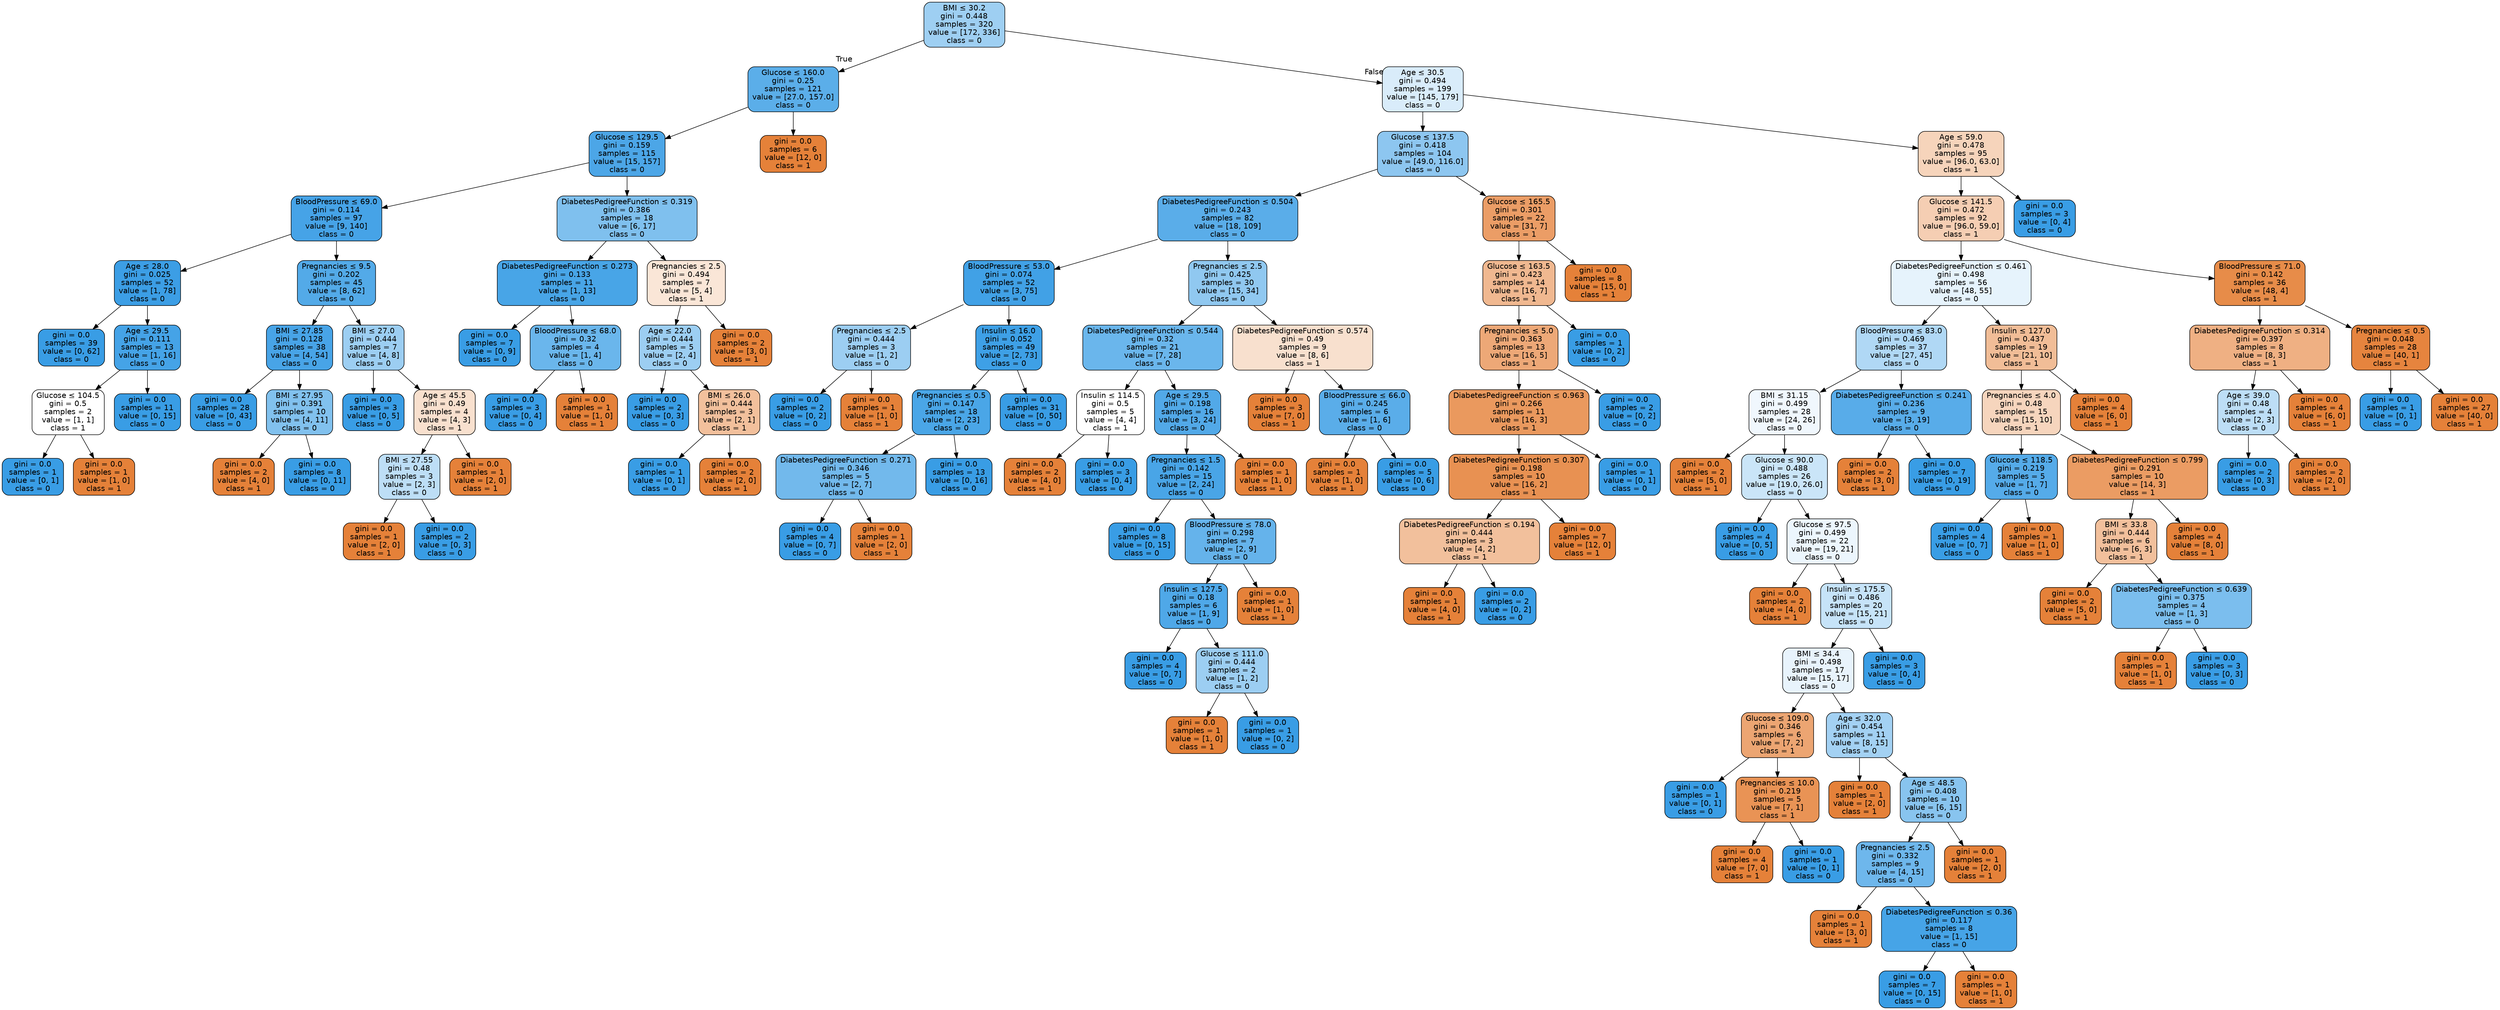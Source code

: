 digraph Tree {
node [shape=box, style="filled, rounded", color="black", fontname="helvetica"] ;
edge [fontname="helvetica"] ;
0 [label=<BMI &le; 30.2<br/>gini = 0.448<br/>samples = 320<br/>value = [172, 336]<br/>class = 0>, fillcolor="#9ecff2"] ;
1 [label=<Glucose &le; 160.0<br/>gini = 0.25<br/>samples = 121<br/>value = [27.0, 157.0]<br/>class = 0>, fillcolor="#5baee9"] ;
0 -> 1 [labeldistance=2.5, labelangle=45, headlabel="True"] ;
2 [label=<Glucose &le; 129.5<br/>gini = 0.159<br/>samples = 115<br/>value = [15, 157]<br/>class = 0>, fillcolor="#4ca6e7"] ;
1 -> 2 ;
3 [label=<BloodPressure &le; 69.0<br/>gini = 0.114<br/>samples = 97<br/>value = [9, 140]<br/>class = 0>, fillcolor="#46a3e7"] ;
2 -> 3 ;
4 [label=<Age &le; 28.0<br/>gini = 0.025<br/>samples = 52<br/>value = [1, 78]<br/>class = 0>, fillcolor="#3c9ee5"] ;
3 -> 4 ;
5 [label=<gini = 0.0<br/>samples = 39<br/>value = [0, 62]<br/>class = 0>, fillcolor="#399de5"] ;
4 -> 5 ;
6 [label=<Age &le; 29.5<br/>gini = 0.111<br/>samples = 13<br/>value = [1, 16]<br/>class = 0>, fillcolor="#45a3e7"] ;
4 -> 6 ;
7 [label=<Glucose &le; 104.5<br/>gini = 0.5<br/>samples = 2<br/>value = [1, 1]<br/>class = 1>, fillcolor="#ffffff"] ;
6 -> 7 ;
8 [label=<gini = 0.0<br/>samples = 1<br/>value = [0, 1]<br/>class = 0>, fillcolor="#399de5"] ;
7 -> 8 ;
9 [label=<gini = 0.0<br/>samples = 1<br/>value = [1, 0]<br/>class = 1>, fillcolor="#e58139"] ;
7 -> 9 ;
10 [label=<gini = 0.0<br/>samples = 11<br/>value = [0, 15]<br/>class = 0>, fillcolor="#399de5"] ;
6 -> 10 ;
11 [label=<Pregnancies &le; 9.5<br/>gini = 0.202<br/>samples = 45<br/>value = [8, 62]<br/>class = 0>, fillcolor="#53aae8"] ;
3 -> 11 ;
12 [label=<BMI &le; 27.85<br/>gini = 0.128<br/>samples = 38<br/>value = [4, 54]<br/>class = 0>, fillcolor="#48a4e7"] ;
11 -> 12 ;
13 [label=<gini = 0.0<br/>samples = 28<br/>value = [0, 43]<br/>class = 0>, fillcolor="#399de5"] ;
12 -> 13 ;
14 [label=<BMI &le; 27.95<br/>gini = 0.391<br/>samples = 10<br/>value = [4, 11]<br/>class = 0>, fillcolor="#81c1ee"] ;
12 -> 14 ;
15 [label=<gini = 0.0<br/>samples = 2<br/>value = [4, 0]<br/>class = 1>, fillcolor="#e58139"] ;
14 -> 15 ;
16 [label=<gini = 0.0<br/>samples = 8<br/>value = [0, 11]<br/>class = 0>, fillcolor="#399de5"] ;
14 -> 16 ;
17 [label=<BMI &le; 27.0<br/>gini = 0.444<br/>samples = 7<br/>value = [4, 8]<br/>class = 0>, fillcolor="#9ccef2"] ;
11 -> 17 ;
18 [label=<gini = 0.0<br/>samples = 3<br/>value = [0, 5]<br/>class = 0>, fillcolor="#399de5"] ;
17 -> 18 ;
19 [label=<Age &le; 45.5<br/>gini = 0.49<br/>samples = 4<br/>value = [4, 3]<br/>class = 1>, fillcolor="#f8e0ce"] ;
17 -> 19 ;
20 [label=<BMI &le; 27.55<br/>gini = 0.48<br/>samples = 3<br/>value = [2, 3]<br/>class = 0>, fillcolor="#bddef6"] ;
19 -> 20 ;
21 [label=<gini = 0.0<br/>samples = 1<br/>value = [2, 0]<br/>class = 1>, fillcolor="#e58139"] ;
20 -> 21 ;
22 [label=<gini = 0.0<br/>samples = 2<br/>value = [0, 3]<br/>class = 0>, fillcolor="#399de5"] ;
20 -> 22 ;
23 [label=<gini = 0.0<br/>samples = 1<br/>value = [2, 0]<br/>class = 1>, fillcolor="#e58139"] ;
19 -> 23 ;
24 [label=<DiabetesPedigreeFunction &le; 0.319<br/>gini = 0.386<br/>samples = 18<br/>value = [6, 17]<br/>class = 0>, fillcolor="#7fc0ee"] ;
2 -> 24 ;
25 [label=<DiabetesPedigreeFunction &le; 0.273<br/>gini = 0.133<br/>samples = 11<br/>value = [1, 13]<br/>class = 0>, fillcolor="#48a5e7"] ;
24 -> 25 ;
26 [label=<gini = 0.0<br/>samples = 7<br/>value = [0, 9]<br/>class = 0>, fillcolor="#399de5"] ;
25 -> 26 ;
27 [label=<BloodPressure &le; 68.0<br/>gini = 0.32<br/>samples = 4<br/>value = [1, 4]<br/>class = 0>, fillcolor="#6ab6ec"] ;
25 -> 27 ;
28 [label=<gini = 0.0<br/>samples = 3<br/>value = [0, 4]<br/>class = 0>, fillcolor="#399de5"] ;
27 -> 28 ;
29 [label=<gini = 0.0<br/>samples = 1<br/>value = [1, 0]<br/>class = 1>, fillcolor="#e58139"] ;
27 -> 29 ;
30 [label=<Pregnancies &le; 2.5<br/>gini = 0.494<br/>samples = 7<br/>value = [5, 4]<br/>class = 1>, fillcolor="#fae6d7"] ;
24 -> 30 ;
31 [label=<Age &le; 22.0<br/>gini = 0.444<br/>samples = 5<br/>value = [2, 4]<br/>class = 0>, fillcolor="#9ccef2"] ;
30 -> 31 ;
32 [label=<gini = 0.0<br/>samples = 2<br/>value = [0, 3]<br/>class = 0>, fillcolor="#399de5"] ;
31 -> 32 ;
33 [label=<BMI &le; 26.0<br/>gini = 0.444<br/>samples = 3<br/>value = [2, 1]<br/>class = 1>, fillcolor="#f2c09c"] ;
31 -> 33 ;
34 [label=<gini = 0.0<br/>samples = 1<br/>value = [0, 1]<br/>class = 0>, fillcolor="#399de5"] ;
33 -> 34 ;
35 [label=<gini = 0.0<br/>samples = 2<br/>value = [2, 0]<br/>class = 1>, fillcolor="#e58139"] ;
33 -> 35 ;
36 [label=<gini = 0.0<br/>samples = 2<br/>value = [3, 0]<br/>class = 1>, fillcolor="#e58139"] ;
30 -> 36 ;
37 [label=<gini = 0.0<br/>samples = 6<br/>value = [12, 0]<br/>class = 1>, fillcolor="#e58139"] ;
1 -> 37 ;
38 [label=<Age &le; 30.5<br/>gini = 0.494<br/>samples = 199<br/>value = [145, 179]<br/>class = 0>, fillcolor="#d9ecfa"] ;
0 -> 38 [labeldistance=2.5, labelangle=-45, headlabel="False"] ;
39 [label=<Glucose &le; 137.5<br/>gini = 0.418<br/>samples = 104<br/>value = [49.0, 116.0]<br/>class = 0>, fillcolor="#8dc6f0"] ;
38 -> 39 ;
40 [label=<DiabetesPedigreeFunction &le; 0.504<br/>gini = 0.243<br/>samples = 82<br/>value = [18, 109]<br/>class = 0>, fillcolor="#5aade9"] ;
39 -> 40 ;
41 [label=<BloodPressure &le; 53.0<br/>gini = 0.074<br/>samples = 52<br/>value = [3, 75]<br/>class = 0>, fillcolor="#41a1e6"] ;
40 -> 41 ;
42 [label=<Pregnancies &le; 2.5<br/>gini = 0.444<br/>samples = 3<br/>value = [1, 2]<br/>class = 0>, fillcolor="#9ccef2"] ;
41 -> 42 ;
43 [label=<gini = 0.0<br/>samples = 2<br/>value = [0, 2]<br/>class = 0>, fillcolor="#399de5"] ;
42 -> 43 ;
44 [label=<gini = 0.0<br/>samples = 1<br/>value = [1, 0]<br/>class = 1>, fillcolor="#e58139"] ;
42 -> 44 ;
45 [label=<Insulin &le; 16.0<br/>gini = 0.052<br/>samples = 49<br/>value = [2, 73]<br/>class = 0>, fillcolor="#3ea0e6"] ;
41 -> 45 ;
46 [label=<Pregnancies &le; 0.5<br/>gini = 0.147<br/>samples = 18<br/>value = [2, 23]<br/>class = 0>, fillcolor="#4aa6e7"] ;
45 -> 46 ;
47 [label=<DiabetesPedigreeFunction &le; 0.271<br/>gini = 0.346<br/>samples = 5<br/>value = [2, 7]<br/>class = 0>, fillcolor="#72b9ec"] ;
46 -> 47 ;
48 [label=<gini = 0.0<br/>samples = 4<br/>value = [0, 7]<br/>class = 0>, fillcolor="#399de5"] ;
47 -> 48 ;
49 [label=<gini = 0.0<br/>samples = 1<br/>value = [2, 0]<br/>class = 1>, fillcolor="#e58139"] ;
47 -> 49 ;
50 [label=<gini = 0.0<br/>samples = 13<br/>value = [0, 16]<br/>class = 0>, fillcolor="#399de5"] ;
46 -> 50 ;
51 [label=<gini = 0.0<br/>samples = 31<br/>value = [0, 50]<br/>class = 0>, fillcolor="#399de5"] ;
45 -> 51 ;
52 [label=<Pregnancies &le; 2.5<br/>gini = 0.425<br/>samples = 30<br/>value = [15, 34]<br/>class = 0>, fillcolor="#90c8f0"] ;
40 -> 52 ;
53 [label=<DiabetesPedigreeFunction &le; 0.544<br/>gini = 0.32<br/>samples = 21<br/>value = [7, 28]<br/>class = 0>, fillcolor="#6ab6ec"] ;
52 -> 53 ;
54 [label=<Insulin &le; 114.5<br/>gini = 0.5<br/>samples = 5<br/>value = [4, 4]<br/>class = 1>, fillcolor="#ffffff"] ;
53 -> 54 ;
55 [label=<gini = 0.0<br/>samples = 2<br/>value = [4, 0]<br/>class = 1>, fillcolor="#e58139"] ;
54 -> 55 ;
56 [label=<gini = 0.0<br/>samples = 3<br/>value = [0, 4]<br/>class = 0>, fillcolor="#399de5"] ;
54 -> 56 ;
57 [label=<Age &le; 29.5<br/>gini = 0.198<br/>samples = 16<br/>value = [3, 24]<br/>class = 0>, fillcolor="#52a9e8"] ;
53 -> 57 ;
58 [label=<Pregnancies &le; 1.5<br/>gini = 0.142<br/>samples = 15<br/>value = [2, 24]<br/>class = 0>, fillcolor="#49a5e7"] ;
57 -> 58 ;
59 [label=<gini = 0.0<br/>samples = 8<br/>value = [0, 15]<br/>class = 0>, fillcolor="#399de5"] ;
58 -> 59 ;
60 [label=<BloodPressure &le; 78.0<br/>gini = 0.298<br/>samples = 7<br/>value = [2, 9]<br/>class = 0>, fillcolor="#65b3eb"] ;
58 -> 60 ;
61 [label=<Insulin &le; 127.5<br/>gini = 0.18<br/>samples = 6<br/>value = [1, 9]<br/>class = 0>, fillcolor="#4fa8e8"] ;
60 -> 61 ;
62 [label=<gini = 0.0<br/>samples = 4<br/>value = [0, 7]<br/>class = 0>, fillcolor="#399de5"] ;
61 -> 62 ;
63 [label=<Glucose &le; 111.0<br/>gini = 0.444<br/>samples = 2<br/>value = [1, 2]<br/>class = 0>, fillcolor="#9ccef2"] ;
61 -> 63 ;
64 [label=<gini = 0.0<br/>samples = 1<br/>value = [1, 0]<br/>class = 1>, fillcolor="#e58139"] ;
63 -> 64 ;
65 [label=<gini = 0.0<br/>samples = 1<br/>value = [0, 2]<br/>class = 0>, fillcolor="#399de5"] ;
63 -> 65 ;
66 [label=<gini = 0.0<br/>samples = 1<br/>value = [1, 0]<br/>class = 1>, fillcolor="#e58139"] ;
60 -> 66 ;
67 [label=<gini = 0.0<br/>samples = 1<br/>value = [1, 0]<br/>class = 1>, fillcolor="#e58139"] ;
57 -> 67 ;
68 [label=<DiabetesPedigreeFunction &le; 0.574<br/>gini = 0.49<br/>samples = 9<br/>value = [8, 6]<br/>class = 1>, fillcolor="#f8e0ce"] ;
52 -> 68 ;
69 [label=<gini = 0.0<br/>samples = 3<br/>value = [7, 0]<br/>class = 1>, fillcolor="#e58139"] ;
68 -> 69 ;
70 [label=<BloodPressure &le; 66.0<br/>gini = 0.245<br/>samples = 6<br/>value = [1, 6]<br/>class = 0>, fillcolor="#5aade9"] ;
68 -> 70 ;
71 [label=<gini = 0.0<br/>samples = 1<br/>value = [1, 0]<br/>class = 1>, fillcolor="#e58139"] ;
70 -> 71 ;
72 [label=<gini = 0.0<br/>samples = 5<br/>value = [0, 6]<br/>class = 0>, fillcolor="#399de5"] ;
70 -> 72 ;
73 [label=<Glucose &le; 165.5<br/>gini = 0.301<br/>samples = 22<br/>value = [31, 7]<br/>class = 1>, fillcolor="#eb9d66"] ;
39 -> 73 ;
74 [label=<Glucose &le; 163.5<br/>gini = 0.423<br/>samples = 14<br/>value = [16, 7]<br/>class = 1>, fillcolor="#f0b890"] ;
73 -> 74 ;
75 [label=<Pregnancies &le; 5.0<br/>gini = 0.363<br/>samples = 13<br/>value = [16, 5]<br/>class = 1>, fillcolor="#eda877"] ;
74 -> 75 ;
76 [label=<DiabetesPedigreeFunction &le; 0.963<br/>gini = 0.266<br/>samples = 11<br/>value = [16, 3]<br/>class = 1>, fillcolor="#ea995e"] ;
75 -> 76 ;
77 [label=<DiabetesPedigreeFunction &le; 0.307<br/>gini = 0.198<br/>samples = 10<br/>value = [16, 2]<br/>class = 1>, fillcolor="#e89152"] ;
76 -> 77 ;
78 [label=<DiabetesPedigreeFunction &le; 0.194<br/>gini = 0.444<br/>samples = 3<br/>value = [4, 2]<br/>class = 1>, fillcolor="#f2c09c"] ;
77 -> 78 ;
79 [label=<gini = 0.0<br/>samples = 1<br/>value = [4, 0]<br/>class = 1>, fillcolor="#e58139"] ;
78 -> 79 ;
80 [label=<gini = 0.0<br/>samples = 2<br/>value = [0, 2]<br/>class = 0>, fillcolor="#399de5"] ;
78 -> 80 ;
81 [label=<gini = 0.0<br/>samples = 7<br/>value = [12, 0]<br/>class = 1>, fillcolor="#e58139"] ;
77 -> 81 ;
82 [label=<gini = 0.0<br/>samples = 1<br/>value = [0, 1]<br/>class = 0>, fillcolor="#399de5"] ;
76 -> 82 ;
83 [label=<gini = 0.0<br/>samples = 2<br/>value = [0, 2]<br/>class = 0>, fillcolor="#399de5"] ;
75 -> 83 ;
84 [label=<gini = 0.0<br/>samples = 1<br/>value = [0, 2]<br/>class = 0>, fillcolor="#399de5"] ;
74 -> 84 ;
85 [label=<gini = 0.0<br/>samples = 8<br/>value = [15, 0]<br/>class = 1>, fillcolor="#e58139"] ;
73 -> 85 ;
86 [label=<Age &le; 59.0<br/>gini = 0.478<br/>samples = 95<br/>value = [96.0, 63.0]<br/>class = 1>, fillcolor="#f6d4bb"] ;
38 -> 86 ;
87 [label=<Glucose &le; 141.5<br/>gini = 0.472<br/>samples = 92<br/>value = [96.0, 59.0]<br/>class = 1>, fillcolor="#f5ceb3"] ;
86 -> 87 ;
88 [label=<DiabetesPedigreeFunction &le; 0.461<br/>gini = 0.498<br/>samples = 56<br/>value = [48, 55]<br/>class = 0>, fillcolor="#e6f3fc"] ;
87 -> 88 ;
89 [label=<BloodPressure &le; 83.0<br/>gini = 0.469<br/>samples = 37<br/>value = [27, 45]<br/>class = 0>, fillcolor="#b0d8f5"] ;
88 -> 89 ;
90 [label=<BMI &le; 31.15<br/>gini = 0.499<br/>samples = 28<br/>value = [24, 26]<br/>class = 0>, fillcolor="#f0f7fd"] ;
89 -> 90 ;
91 [label=<gini = 0.0<br/>samples = 2<br/>value = [5, 0]<br/>class = 1>, fillcolor="#e58139"] ;
90 -> 91 ;
92 [label=<Glucose &le; 90.0<br/>gini = 0.488<br/>samples = 26<br/>value = [19.0, 26.0]<br/>class = 0>, fillcolor="#cae5f8"] ;
90 -> 92 ;
93 [label=<gini = 0.0<br/>samples = 4<br/>value = [0, 5]<br/>class = 0>, fillcolor="#399de5"] ;
92 -> 93 ;
94 [label=<Glucose &le; 97.5<br/>gini = 0.499<br/>samples = 22<br/>value = [19, 21]<br/>class = 0>, fillcolor="#ecf6fd"] ;
92 -> 94 ;
95 [label=<gini = 0.0<br/>samples = 2<br/>value = [4, 0]<br/>class = 1>, fillcolor="#e58139"] ;
94 -> 95 ;
96 [label=<Insulin &le; 175.5<br/>gini = 0.486<br/>samples = 20<br/>value = [15, 21]<br/>class = 0>, fillcolor="#c6e3f8"] ;
94 -> 96 ;
97 [label=<BMI &le; 34.4<br/>gini = 0.498<br/>samples = 17<br/>value = [15, 17]<br/>class = 0>, fillcolor="#e8f3fc"] ;
96 -> 97 ;
98 [label=<Glucose &le; 109.0<br/>gini = 0.346<br/>samples = 6<br/>value = [7, 2]<br/>class = 1>, fillcolor="#eca572"] ;
97 -> 98 ;
99 [label=<gini = 0.0<br/>samples = 1<br/>value = [0, 1]<br/>class = 0>, fillcolor="#399de5"] ;
98 -> 99 ;
100 [label=<Pregnancies &le; 10.0<br/>gini = 0.219<br/>samples = 5<br/>value = [7, 1]<br/>class = 1>, fillcolor="#e99355"] ;
98 -> 100 ;
101 [label=<gini = 0.0<br/>samples = 4<br/>value = [7, 0]<br/>class = 1>, fillcolor="#e58139"] ;
100 -> 101 ;
102 [label=<gini = 0.0<br/>samples = 1<br/>value = [0, 1]<br/>class = 0>, fillcolor="#399de5"] ;
100 -> 102 ;
103 [label=<Age &le; 32.0<br/>gini = 0.454<br/>samples = 11<br/>value = [8, 15]<br/>class = 0>, fillcolor="#a3d1f3"] ;
97 -> 103 ;
104 [label=<gini = 0.0<br/>samples = 1<br/>value = [2, 0]<br/>class = 1>, fillcolor="#e58139"] ;
103 -> 104 ;
105 [label=<Age &le; 48.5<br/>gini = 0.408<br/>samples = 10<br/>value = [6, 15]<br/>class = 0>, fillcolor="#88c4ef"] ;
103 -> 105 ;
106 [label=<Pregnancies &le; 2.5<br/>gini = 0.332<br/>samples = 9<br/>value = [4, 15]<br/>class = 0>, fillcolor="#6eb7ec"] ;
105 -> 106 ;
107 [label=<gini = 0.0<br/>samples = 1<br/>value = [3, 0]<br/>class = 1>, fillcolor="#e58139"] ;
106 -> 107 ;
108 [label=<DiabetesPedigreeFunction &le; 0.36<br/>gini = 0.117<br/>samples = 8<br/>value = [1, 15]<br/>class = 0>, fillcolor="#46a4e7"] ;
106 -> 108 ;
109 [label=<gini = 0.0<br/>samples = 7<br/>value = [0, 15]<br/>class = 0>, fillcolor="#399de5"] ;
108 -> 109 ;
110 [label=<gini = 0.0<br/>samples = 1<br/>value = [1, 0]<br/>class = 1>, fillcolor="#e58139"] ;
108 -> 110 ;
111 [label=<gini = 0.0<br/>samples = 1<br/>value = [2, 0]<br/>class = 1>, fillcolor="#e58139"] ;
105 -> 111 ;
112 [label=<gini = 0.0<br/>samples = 3<br/>value = [0, 4]<br/>class = 0>, fillcolor="#399de5"] ;
96 -> 112 ;
113 [label=<DiabetesPedigreeFunction &le; 0.241<br/>gini = 0.236<br/>samples = 9<br/>value = [3, 19]<br/>class = 0>, fillcolor="#58ace9"] ;
89 -> 113 ;
114 [label=<gini = 0.0<br/>samples = 2<br/>value = [3, 0]<br/>class = 1>, fillcolor="#e58139"] ;
113 -> 114 ;
115 [label=<gini = 0.0<br/>samples = 7<br/>value = [0, 19]<br/>class = 0>, fillcolor="#399de5"] ;
113 -> 115 ;
116 [label=<Insulin &le; 127.0<br/>gini = 0.437<br/>samples = 19<br/>value = [21, 10]<br/>class = 1>, fillcolor="#f1bd97"] ;
88 -> 116 ;
117 [label=<Pregnancies &le; 4.0<br/>gini = 0.48<br/>samples = 15<br/>value = [15, 10]<br/>class = 1>, fillcolor="#f6d5bd"] ;
116 -> 117 ;
118 [label=<Glucose &le; 118.5<br/>gini = 0.219<br/>samples = 5<br/>value = [1, 7]<br/>class = 0>, fillcolor="#55abe9"] ;
117 -> 118 ;
119 [label=<gini = 0.0<br/>samples = 4<br/>value = [0, 7]<br/>class = 0>, fillcolor="#399de5"] ;
118 -> 119 ;
120 [label=<gini = 0.0<br/>samples = 1<br/>value = [1, 0]<br/>class = 1>, fillcolor="#e58139"] ;
118 -> 120 ;
121 [label=<DiabetesPedigreeFunction &le; 0.799<br/>gini = 0.291<br/>samples = 10<br/>value = [14, 3]<br/>class = 1>, fillcolor="#eb9c63"] ;
117 -> 121 ;
122 [label=<BMI &le; 33.8<br/>gini = 0.444<br/>samples = 6<br/>value = [6, 3]<br/>class = 1>, fillcolor="#f2c09c"] ;
121 -> 122 ;
123 [label=<gini = 0.0<br/>samples = 2<br/>value = [5, 0]<br/>class = 1>, fillcolor="#e58139"] ;
122 -> 123 ;
124 [label=<DiabetesPedigreeFunction &le; 0.639<br/>gini = 0.375<br/>samples = 4<br/>value = [1, 3]<br/>class = 0>, fillcolor="#7bbeee"] ;
122 -> 124 ;
125 [label=<gini = 0.0<br/>samples = 1<br/>value = [1, 0]<br/>class = 1>, fillcolor="#e58139"] ;
124 -> 125 ;
126 [label=<gini = 0.0<br/>samples = 3<br/>value = [0, 3]<br/>class = 0>, fillcolor="#399de5"] ;
124 -> 126 ;
127 [label=<gini = 0.0<br/>samples = 4<br/>value = [8, 0]<br/>class = 1>, fillcolor="#e58139"] ;
121 -> 127 ;
128 [label=<gini = 0.0<br/>samples = 4<br/>value = [6, 0]<br/>class = 1>, fillcolor="#e58139"] ;
116 -> 128 ;
129 [label=<BloodPressure &le; 71.0<br/>gini = 0.142<br/>samples = 36<br/>value = [48, 4]<br/>class = 1>, fillcolor="#e78c49"] ;
87 -> 129 ;
130 [label=<DiabetesPedigreeFunction &le; 0.314<br/>gini = 0.397<br/>samples = 8<br/>value = [8, 3]<br/>class = 1>, fillcolor="#efb083"] ;
129 -> 130 ;
131 [label=<Age &le; 39.0<br/>gini = 0.48<br/>samples = 4<br/>value = [2, 3]<br/>class = 0>, fillcolor="#bddef6"] ;
130 -> 131 ;
132 [label=<gini = 0.0<br/>samples = 2<br/>value = [0, 3]<br/>class = 0>, fillcolor="#399de5"] ;
131 -> 132 ;
133 [label=<gini = 0.0<br/>samples = 2<br/>value = [2, 0]<br/>class = 1>, fillcolor="#e58139"] ;
131 -> 133 ;
134 [label=<gini = 0.0<br/>samples = 4<br/>value = [6, 0]<br/>class = 1>, fillcolor="#e58139"] ;
130 -> 134 ;
135 [label=<Pregnancies &le; 0.5<br/>gini = 0.048<br/>samples = 28<br/>value = [40, 1]<br/>class = 1>, fillcolor="#e6843e"] ;
129 -> 135 ;
136 [label=<gini = 0.0<br/>samples = 1<br/>value = [0, 1]<br/>class = 0>, fillcolor="#399de5"] ;
135 -> 136 ;
137 [label=<gini = 0.0<br/>samples = 27<br/>value = [40, 0]<br/>class = 1>, fillcolor="#e58139"] ;
135 -> 137 ;
138 [label=<gini = 0.0<br/>samples = 3<br/>value = [0, 4]<br/>class = 0>, fillcolor="#399de5"] ;
86 -> 138 ;
}